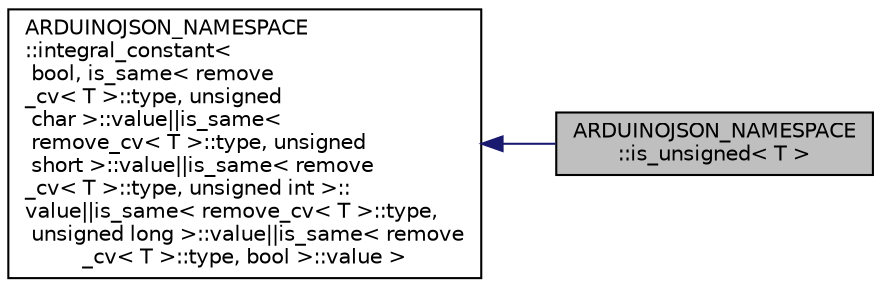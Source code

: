 digraph "ARDUINOJSON_NAMESPACE::is_unsigned&lt; T &gt;"
{
 // LATEX_PDF_SIZE
  edge [fontname="Helvetica",fontsize="10",labelfontname="Helvetica",labelfontsize="10"];
  node [fontname="Helvetica",fontsize="10",shape=record];
  rankdir="LR";
  Node1 [label="ARDUINOJSON_NAMESPACE\l::is_unsigned\< T \>",height=0.2,width=0.4,color="black", fillcolor="grey75", style="filled", fontcolor="black",tooltip=" "];
  Node2 -> Node1 [dir="back",color="midnightblue",fontsize="10",style="solid",fontname="Helvetica"];
  Node2 [label="ARDUINOJSON_NAMESPACE\l::integral_constant\<\l bool, is_same\< remove\l_cv\< T \>::type, unsigned\l char \>::value\|\|is_same\<\l remove_cv\< T \>::type, unsigned\l short \>::value\|\|is_same\< remove\l_cv\< T \>::type, unsigned int \>::\lvalue\|\|is_same\< remove_cv\< T \>::type,\l unsigned long \>::value\|\|is_same\< remove\l_cv\< T \>::type, bool \>::value \>",height=0.2,width=0.4,color="black", fillcolor="white", style="filled",URL="$structARDUINOJSON__NAMESPACE_1_1integral__constant.html",tooltip=" "];
}
